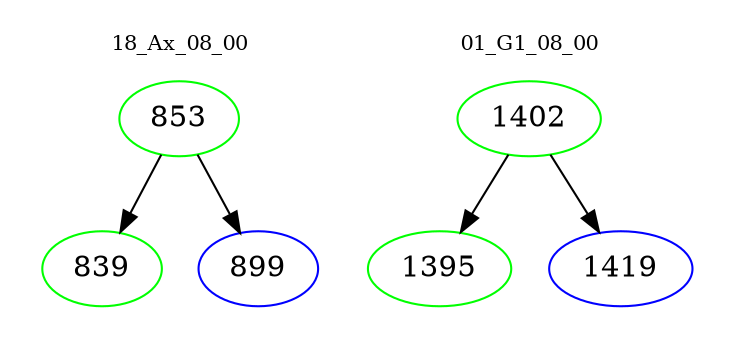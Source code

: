 digraph{
subgraph cluster_0 {
color = white
label = "18_Ax_08_00";
fontsize=10;
T0_853 [label="853", color="green"]
T0_853 -> T0_839 [color="black"]
T0_839 [label="839", color="green"]
T0_853 -> T0_899 [color="black"]
T0_899 [label="899", color="blue"]
}
subgraph cluster_1 {
color = white
label = "01_G1_08_00";
fontsize=10;
T1_1402 [label="1402", color="green"]
T1_1402 -> T1_1395 [color="black"]
T1_1395 [label="1395", color="green"]
T1_1402 -> T1_1419 [color="black"]
T1_1419 [label="1419", color="blue"]
}
}
